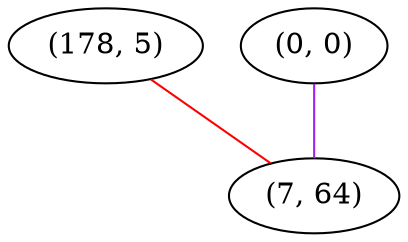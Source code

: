 graph "" {
"(178, 5)";
"(0, 0)";
"(7, 64)";
"(178, 5)" -- "(7, 64)"  [color=red, key=0, weight=1];
"(0, 0)" -- "(7, 64)"  [color=purple, key=0, weight=4];
}
